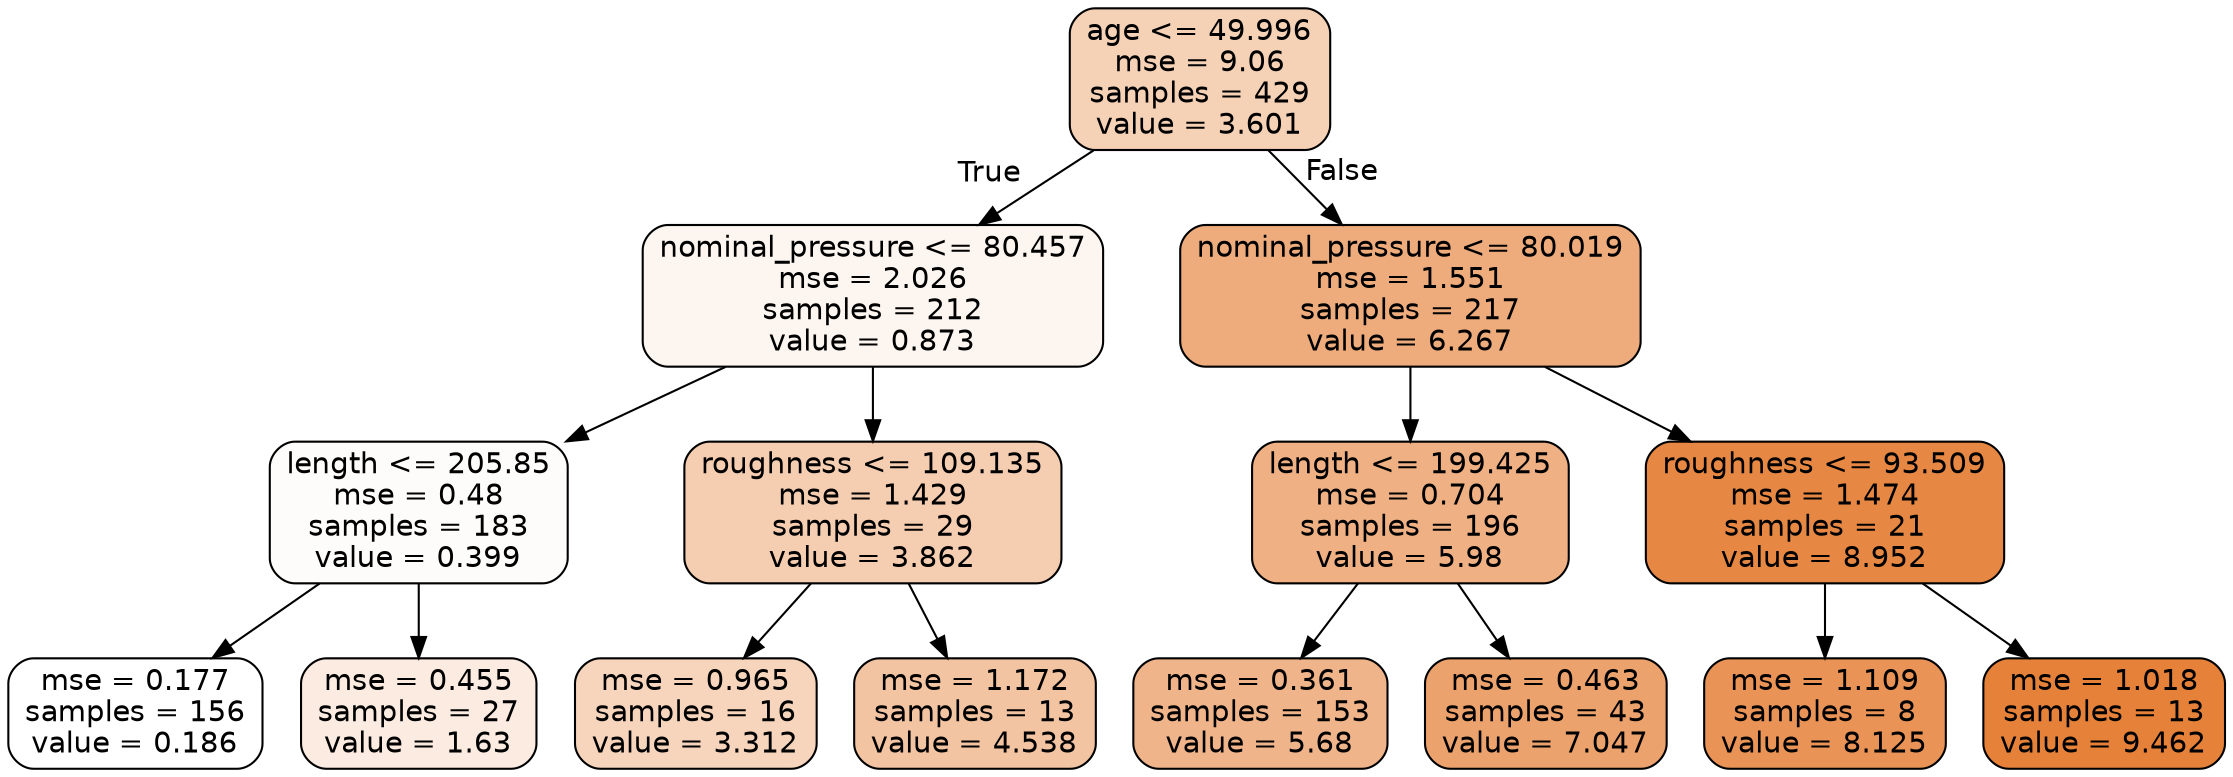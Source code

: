 digraph Tree {
node [shape=box, style="filled, rounded", color="black", fontname=helvetica] ;
edge [fontname=helvetica] ;
0 [label="age <= 49.996\nmse = 9.06\nsamples = 429\nvalue = 3.601", fillcolor="#f5d1b6"] ;
1 [label="nominal_pressure <= 80.457\nmse = 2.026\nsamples = 212\nvalue = 0.873", fillcolor="#fdf6f0"] ;
0 -> 1 [labeldistance=2.5, labelangle=45, headlabel="True"] ;
2 [label="length <= 205.85\nmse = 0.48\nsamples = 183\nvalue = 0.399", fillcolor="#fefcfa"] ;
1 -> 2 ;
3 [label="mse = 0.177\nsamples = 156\nvalue = 0.186", fillcolor="#ffffff"] ;
2 -> 3 ;
4 [label="mse = 0.455\nsamples = 27\nvalue = 1.63", fillcolor="#fbebe0"] ;
2 -> 4 ;
5 [label="roughness <= 109.135\nmse = 1.429\nsamples = 29\nvalue = 3.862", fillcolor="#f5cdb1"] ;
1 -> 5 ;
6 [label="mse = 0.965\nsamples = 16\nvalue = 3.312", fillcolor="#f6d5bc"] ;
5 -> 6 ;
7 [label="mse = 1.172\nsamples = 13\nvalue = 4.538", fillcolor="#f3c4a2"] ;
5 -> 7 ;
8 [label="nominal_pressure <= 80.019\nmse = 1.551\nsamples = 217\nvalue = 6.267", fillcolor="#eeac7d"] ;
0 -> 8 [labeldistance=2.5, labelangle=-45, headlabel="False"] ;
9 [label="length <= 199.425\nmse = 0.704\nsamples = 196\nvalue = 5.98", fillcolor="#efb083"] ;
8 -> 9 ;
10 [label="mse = 0.361\nsamples = 153\nvalue = 5.68", fillcolor="#f0b48a"] ;
9 -> 10 ;
11 [label="mse = 0.463\nsamples = 43\nvalue = 7.047", fillcolor="#eca26d"] ;
9 -> 11 ;
12 [label="roughness <= 93.509\nmse = 1.474\nsamples = 21\nvalue = 8.952", fillcolor="#e68844"] ;
8 -> 12 ;
13 [label="mse = 1.109\nsamples = 8\nvalue = 8.125", fillcolor="#e99356"] ;
12 -> 13 ;
14 [label="mse = 1.018\nsamples = 13\nvalue = 9.462", fillcolor="#e58139"] ;
12 -> 14 ;
}